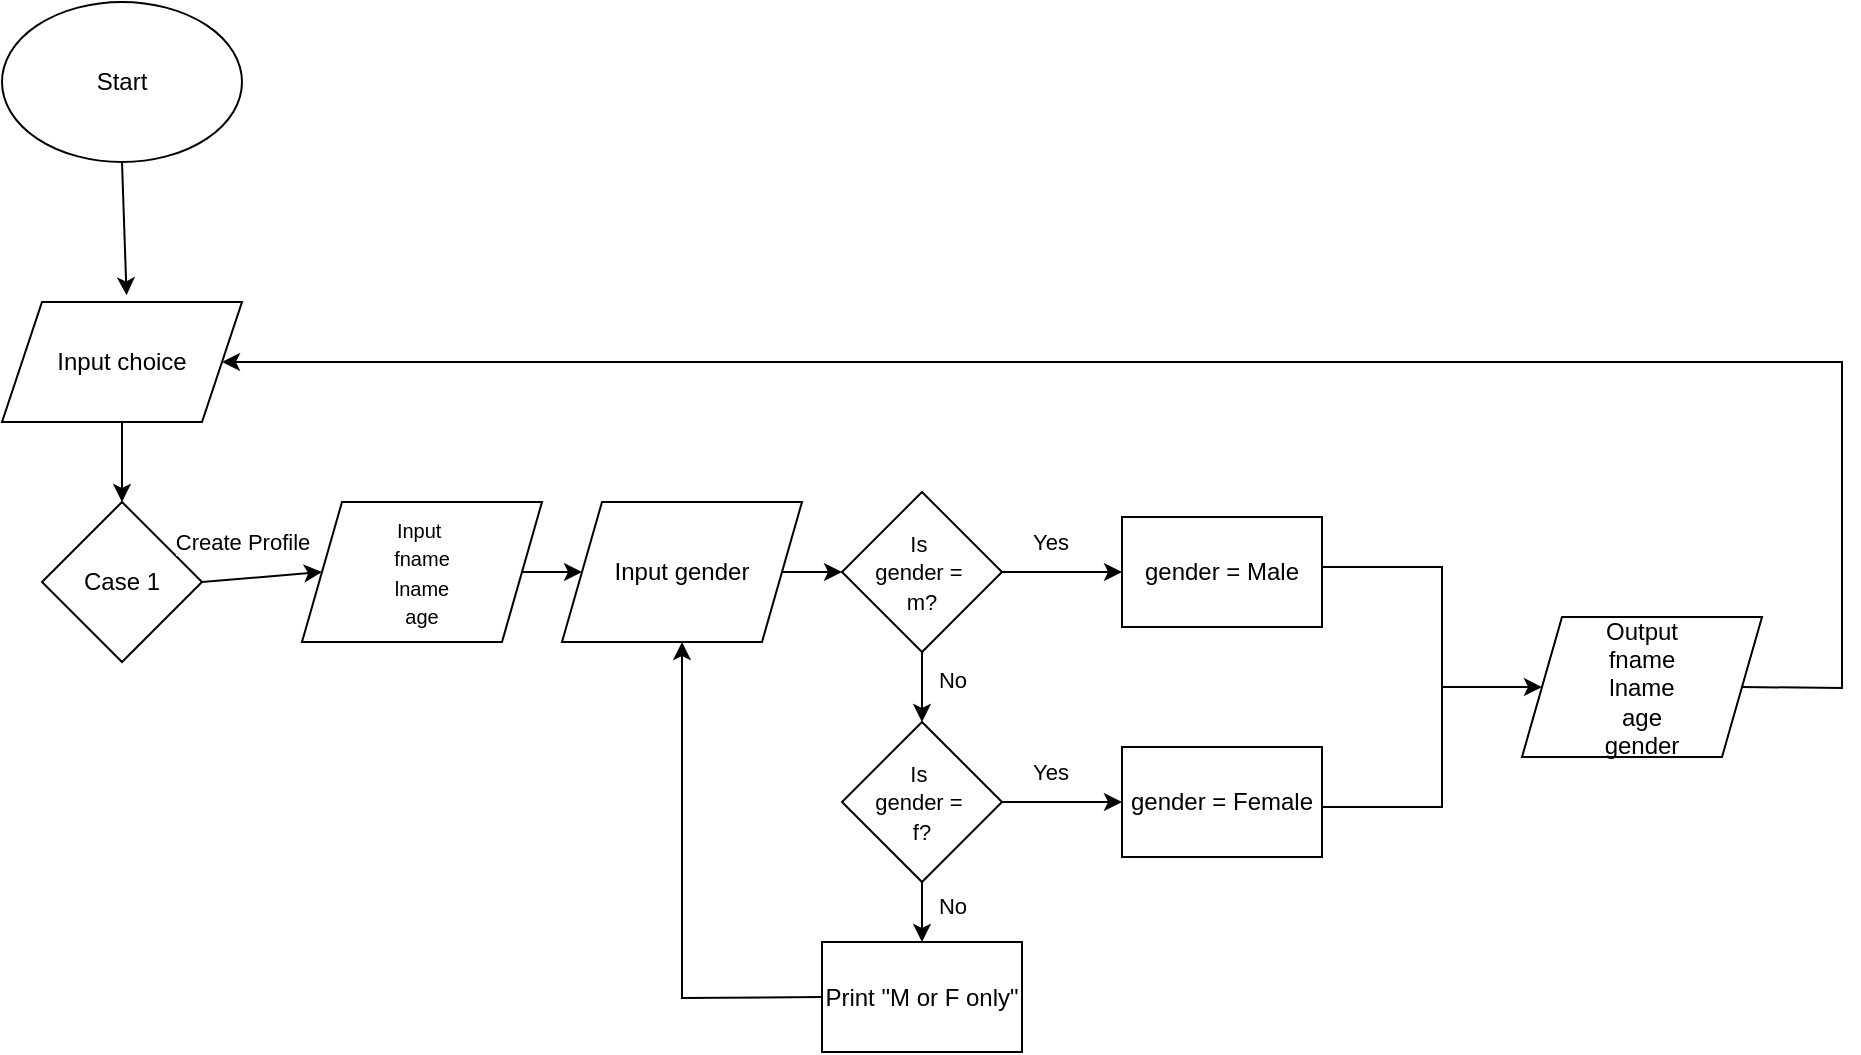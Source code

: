 <mxfile version="25.0.3">
  <diagram name="Page-1" id="q3-yfWdjEFAzF9vFlkQJ">
    <mxGraphModel dx="724" dy="360" grid="1" gridSize="10" guides="1" tooltips="1" connect="1" arrows="1" fold="1" page="1" pageScale="1" pageWidth="1654" pageHeight="2336" math="0" shadow="0">
      <root>
        <mxCell id="0" />
        <mxCell id="1" parent="0" />
        <mxCell id="RZs_CGwZiiaIT0LC8KUs-1" value="Start" style="ellipse;whiteSpace=wrap;html=1;" vertex="1" parent="1">
          <mxGeometry x="80" y="50" width="120" height="80" as="geometry" />
        </mxCell>
        <mxCell id="RZs_CGwZiiaIT0LC8KUs-2" value="Input choice" style="shape=parallelogram;perimeter=parallelogramPerimeter;whiteSpace=wrap;html=1;fixedSize=1;" vertex="1" parent="1">
          <mxGeometry x="80" y="200" width="120" height="60" as="geometry" />
        </mxCell>
        <mxCell id="RZs_CGwZiiaIT0LC8KUs-3" value="" style="endArrow=classic;html=1;rounded=0;exitX=0.5;exitY=1;exitDx=0;exitDy=0;entryX=0.519;entryY=-0.056;entryDx=0;entryDy=0;entryPerimeter=0;" edge="1" parent="1" source="RZs_CGwZiiaIT0LC8KUs-1" target="RZs_CGwZiiaIT0LC8KUs-2">
          <mxGeometry width="50" height="50" relative="1" as="geometry">
            <mxPoint x="170" y="220" as="sourcePoint" />
            <mxPoint x="220" y="170" as="targetPoint" />
          </mxGeometry>
        </mxCell>
        <mxCell id="RZs_CGwZiiaIT0LC8KUs-4" value="" style="endArrow=classic;html=1;rounded=0;exitX=0.5;exitY=1;exitDx=0;exitDy=0;entryX=0.5;entryY=0;entryDx=0;entryDy=0;" edge="1" parent="1" source="RZs_CGwZiiaIT0LC8KUs-2" target="RZs_CGwZiiaIT0LC8KUs-6">
          <mxGeometry width="50" height="50" relative="1" as="geometry">
            <mxPoint x="170" y="330" as="sourcePoint" />
            <mxPoint x="140" y="300" as="targetPoint" />
          </mxGeometry>
        </mxCell>
        <mxCell id="RZs_CGwZiiaIT0LC8KUs-6" value="Case 1" style="rhombus;whiteSpace=wrap;html=1;" vertex="1" parent="1">
          <mxGeometry x="100" y="300" width="80" height="80" as="geometry" />
        </mxCell>
        <mxCell id="RZs_CGwZiiaIT0LC8KUs-8" value="" style="endArrow=classic;html=1;rounded=0;exitX=1;exitY=0.5;exitDx=0;exitDy=0;entryX=0;entryY=0.5;entryDx=0;entryDy=0;" edge="1" parent="1" source="RZs_CGwZiiaIT0LC8KUs-6" target="RZs_CGwZiiaIT0LC8KUs-9">
          <mxGeometry width="50" height="50" relative="1" as="geometry">
            <mxPoint x="220" y="360" as="sourcePoint" />
            <mxPoint x="250" y="340" as="targetPoint" />
          </mxGeometry>
        </mxCell>
        <mxCell id="RZs_CGwZiiaIT0LC8KUs-28" value="Create Profile" style="edgeLabel;html=1;align=center;verticalAlign=middle;resizable=0;points=[];" vertex="1" connectable="0" parent="RZs_CGwZiiaIT0LC8KUs-8">
          <mxGeometry x="-0.03" y="-1" relative="1" as="geometry">
            <mxPoint x="-9" y="-19" as="offset" />
          </mxGeometry>
        </mxCell>
        <mxCell id="RZs_CGwZiiaIT0LC8KUs-9" value="&lt;font style=&quot;font-size: 10px;&quot;&gt;Input&amp;nbsp;&lt;/font&gt;&lt;div&gt;&lt;font style=&quot;font-size: 10px;&quot;&gt;fname&lt;/font&gt;&lt;/div&gt;&lt;div&gt;&lt;font style=&quot;font-size: 10px;&quot;&gt;lname&lt;/font&gt;&lt;/div&gt;&lt;div&gt;&lt;font style=&quot;font-size: 10px;&quot;&gt;age&lt;/font&gt;&lt;/div&gt;" style="shape=parallelogram;perimeter=parallelogramPerimeter;whiteSpace=wrap;html=1;fixedSize=1;" vertex="1" parent="1">
          <mxGeometry x="230" y="300" width="120" height="70" as="geometry" />
        </mxCell>
        <mxCell id="RZs_CGwZiiaIT0LC8KUs-10" value="&lt;font style=&quot;font-size: 11px;&quot;&gt;Is&amp;nbsp;&lt;/font&gt;&lt;div&gt;&lt;font style=&quot;font-size: 11px;&quot;&gt;gender =&amp;nbsp;&lt;/font&gt;&lt;/div&gt;&lt;div&gt;&lt;font style=&quot;font-size: 11px;&quot;&gt;m?&lt;/font&gt;&lt;/div&gt;" style="rhombus;whiteSpace=wrap;html=1;" vertex="1" parent="1">
          <mxGeometry x="500" y="295" width="80" height="80" as="geometry" />
        </mxCell>
        <mxCell id="RZs_CGwZiiaIT0LC8KUs-11" value="" style="endArrow=classic;html=1;rounded=0;exitX=1;exitY=0.5;exitDx=0;exitDy=0;entryX=0;entryY=0.5;entryDx=0;entryDy=0;" edge="1" parent="1" source="RZs_CGwZiiaIT0LC8KUs-15" target="RZs_CGwZiiaIT0LC8KUs-10">
          <mxGeometry width="50" height="50" relative="1" as="geometry">
            <mxPoint x="470" y="334.66" as="sourcePoint" />
            <mxPoint x="520" y="334.66" as="targetPoint" />
          </mxGeometry>
        </mxCell>
        <mxCell id="RZs_CGwZiiaIT0LC8KUs-12" value="Yes" style="endArrow=classic;html=1;rounded=0;exitX=1;exitY=0.5;exitDx=0;exitDy=0;entryX=0;entryY=0.5;entryDx=0;entryDy=0;" edge="1" parent="1" source="RZs_CGwZiiaIT0LC8KUs-10" target="RZs_CGwZiiaIT0LC8KUs-13">
          <mxGeometry x="-0.195" y="15" width="50" height="50" relative="1" as="geometry">
            <mxPoint x="610" y="334.55" as="sourcePoint" />
            <mxPoint x="650" y="335" as="targetPoint" />
            <mxPoint as="offset" />
          </mxGeometry>
        </mxCell>
        <mxCell id="RZs_CGwZiiaIT0LC8KUs-13" value="gender = Male" style="rounded=0;whiteSpace=wrap;html=1;" vertex="1" parent="1">
          <mxGeometry x="640" y="307.5" width="100" height="55" as="geometry" />
        </mxCell>
        <mxCell id="RZs_CGwZiiaIT0LC8KUs-14" value="No" style="endArrow=classic;html=1;rounded=0;exitX=0.5;exitY=1;exitDx=0;exitDy=0;entryX=0.5;entryY=0;entryDx=0;entryDy=0;" edge="1" parent="1" source="RZs_CGwZiiaIT0LC8KUs-10" target="RZs_CGwZiiaIT0LC8KUs-19">
          <mxGeometry x="-0.195" y="15" width="50" height="50" relative="1" as="geometry">
            <mxPoint x="580" y="410" as="sourcePoint" />
            <mxPoint x="540" y="410" as="targetPoint" />
            <mxPoint as="offset" />
          </mxGeometry>
        </mxCell>
        <mxCell id="RZs_CGwZiiaIT0LC8KUs-15" value="&lt;font&gt;Input gender&lt;/font&gt;" style="shape=parallelogram;perimeter=parallelogramPerimeter;whiteSpace=wrap;html=1;fixedSize=1;" vertex="1" parent="1">
          <mxGeometry x="360" y="300" width="120" height="70" as="geometry" />
        </mxCell>
        <mxCell id="RZs_CGwZiiaIT0LC8KUs-16" value="" style="endArrow=classic;html=1;rounded=0;exitX=1;exitY=0.5;exitDx=0;exitDy=0;entryX=0;entryY=0.5;entryDx=0;entryDy=0;" edge="1" parent="1" source="RZs_CGwZiiaIT0LC8KUs-9" target="RZs_CGwZiiaIT0LC8KUs-15">
          <mxGeometry width="50" height="50" relative="1" as="geometry">
            <mxPoint x="360" y="334.66" as="sourcePoint" />
            <mxPoint x="390" y="334.66" as="targetPoint" />
          </mxGeometry>
        </mxCell>
        <mxCell id="RZs_CGwZiiaIT0LC8KUs-19" value="&lt;font style=&quot;font-size: 11px;&quot;&gt;Is&amp;nbsp;&lt;/font&gt;&lt;div&gt;&lt;font style=&quot;font-size: 11px;&quot;&gt;gender =&amp;nbsp;&lt;/font&gt;&lt;/div&gt;&lt;div&gt;&lt;span style=&quot;font-size: 11px;&quot;&gt;f?&lt;/span&gt;&lt;/div&gt;" style="rhombus;whiteSpace=wrap;html=1;" vertex="1" parent="1">
          <mxGeometry x="500" y="410" width="80" height="80" as="geometry" />
        </mxCell>
        <mxCell id="RZs_CGwZiiaIT0LC8KUs-20" value="Yes" style="endArrow=classic;html=1;rounded=0;exitX=1;exitY=0.5;exitDx=0;exitDy=0;entryX=0;entryY=0.5;entryDx=0;entryDy=0;" edge="1" parent="1" source="RZs_CGwZiiaIT0LC8KUs-19" target="RZs_CGwZiiaIT0LC8KUs-21">
          <mxGeometry x="-0.195" y="15" width="50" height="50" relative="1" as="geometry">
            <mxPoint x="610" y="449.55" as="sourcePoint" />
            <mxPoint x="650" y="450" as="targetPoint" />
            <mxPoint as="offset" />
          </mxGeometry>
        </mxCell>
        <mxCell id="RZs_CGwZiiaIT0LC8KUs-21" value="gender = Female" style="rounded=0;whiteSpace=wrap;html=1;" vertex="1" parent="1">
          <mxGeometry x="640" y="422.5" width="100" height="55" as="geometry" />
        </mxCell>
        <mxCell id="RZs_CGwZiiaIT0LC8KUs-22" value="No" style="endArrow=classic;html=1;rounded=0;exitX=0.5;exitY=1;exitDx=0;exitDy=0;entryX=0.5;entryY=0;entryDx=0;entryDy=0;" edge="1" parent="1" source="RZs_CGwZiiaIT0LC8KUs-19" target="RZs_CGwZiiaIT0LC8KUs-23">
          <mxGeometry x="-0.195" y="15" width="50" height="50" relative="1" as="geometry">
            <mxPoint x="580" y="525" as="sourcePoint" />
            <mxPoint x="540" y="525" as="targetPoint" />
            <mxPoint as="offset" />
          </mxGeometry>
        </mxCell>
        <mxCell id="RZs_CGwZiiaIT0LC8KUs-23" value="Print &quot;M or F only&quot;" style="rounded=0;whiteSpace=wrap;html=1;" vertex="1" parent="1">
          <mxGeometry x="490" y="520" width="100" height="55" as="geometry" />
        </mxCell>
        <mxCell id="RZs_CGwZiiaIT0LC8KUs-25" value="" style="endArrow=classic;html=1;rounded=0;exitX=0;exitY=0.5;exitDx=0;exitDy=0;entryX=0.5;entryY=1;entryDx=0;entryDy=0;" edge="1" parent="1" source="RZs_CGwZiiaIT0LC8KUs-23" target="RZs_CGwZiiaIT0LC8KUs-15">
          <mxGeometry x="-0.195" y="15" width="50" height="50" relative="1" as="geometry">
            <mxPoint x="440" y="520" as="sourcePoint" />
            <mxPoint x="440" y="550" as="targetPoint" />
            <mxPoint as="offset" />
            <Array as="points">
              <mxPoint x="420" y="548" />
            </Array>
          </mxGeometry>
        </mxCell>
        <mxCell id="RZs_CGwZiiaIT0LC8KUs-26" value="" style="shape=partialRectangle;whiteSpace=wrap;html=1;bottom=1;right=1;left=1;top=0;fillColor=none;routingCenterX=-0.5;rotation=-90;" vertex="1" parent="1">
          <mxGeometry x="710" y="362.5" width="120" height="60" as="geometry" />
        </mxCell>
        <mxCell id="RZs_CGwZiiaIT0LC8KUs-27" value="" style="endArrow=classic;html=1;rounded=0;exitX=0.5;exitY=1;exitDx=0;exitDy=0;entryX=0;entryY=0.5;entryDx=0;entryDy=0;" edge="1" parent="1" source="RZs_CGwZiiaIT0LC8KUs-26" target="RZs_CGwZiiaIT0LC8KUs-31">
          <mxGeometry x="-0.195" y="15" width="50" height="50" relative="1" as="geometry">
            <mxPoint x="826" y="392.5" as="sourcePoint" />
            <mxPoint x="850" y="393" as="targetPoint" />
            <mxPoint as="offset" />
          </mxGeometry>
        </mxCell>
        <mxCell id="RZs_CGwZiiaIT0LC8KUs-31" value="&lt;div&gt;&lt;font&gt;Output&lt;/font&gt;&lt;/div&gt;&lt;div&gt;&lt;font&gt;fname&lt;/font&gt;&lt;/div&gt;&lt;div&gt;&lt;font&gt;lname&lt;/font&gt;&lt;/div&gt;&lt;div&gt;&lt;font&gt;age&lt;/font&gt;&lt;/div&gt;&lt;div&gt;&lt;font&gt;gender&lt;/font&gt;&lt;/div&gt;" style="shape=parallelogram;perimeter=parallelogramPerimeter;whiteSpace=wrap;html=1;fixedSize=1;" vertex="1" parent="1">
          <mxGeometry x="840" y="357.5" width="120" height="70" as="geometry" />
        </mxCell>
        <mxCell id="RZs_CGwZiiaIT0LC8KUs-32" value="" style="endArrow=classic;html=1;rounded=0;exitX=1;exitY=0.5;exitDx=0;exitDy=0;entryX=1;entryY=0.5;entryDx=0;entryDy=0;" edge="1" parent="1" source="RZs_CGwZiiaIT0LC8KUs-31" target="RZs_CGwZiiaIT0LC8KUs-2">
          <mxGeometry x="-0.195" y="15" width="50" height="50" relative="1" as="geometry">
            <mxPoint x="1070" y="380" as="sourcePoint" />
            <mxPoint x="740" y="210" as="targetPoint" />
            <mxPoint as="offset" />
            <Array as="points">
              <mxPoint x="1000" y="393" />
              <mxPoint x="1000" y="290" />
              <mxPoint x="1000" y="230" />
            </Array>
          </mxGeometry>
        </mxCell>
      </root>
    </mxGraphModel>
  </diagram>
</mxfile>
